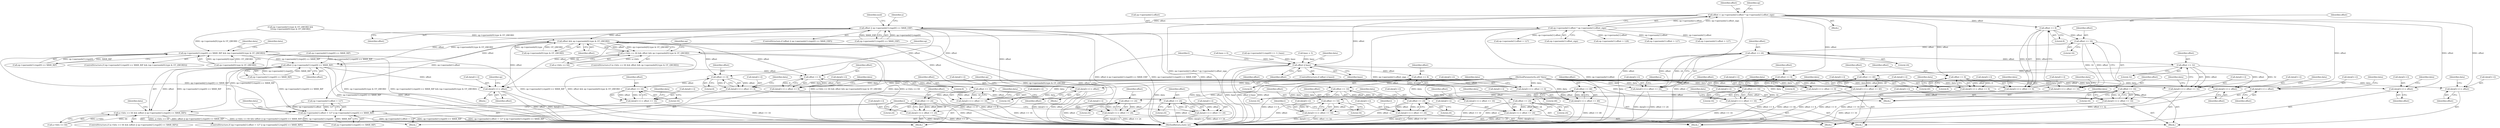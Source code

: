digraph "0_radare2_f17bfd9f1da05f30f23a4dd05e9d2363e1406948@integer" {
"1002012" [label="(Call,offset = op->operands[1].offset * op->operands[1].offset_sign)"];
"1002014" [label="(Call,op->operands[1].offset * op->operands[1].offset_sign)"];
"1002090" [label="(Call,data[l++] = offset)"];
"1002101" [label="(Call,offset >> 8)"];
"1002096" [label="(Call,data[l++] = offset >> 8)"];
"1002109" [label="(Call,offset >> 16)"];
"1002104" [label="(Call,data[l++] = offset >> 16)"];
"1002117" [label="(Call,offset >> 24)"];
"1002112" [label="(Call,data[l++] = offset >> 24)"];
"1002132" [label="(Call,offset >> 32)"];
"1002127" [label="(Call,data[l++] = offset >> 32)"];
"1002140" [label="(Call,offset >> 40)"];
"1002135" [label="(Call,data[l++] = offset >> 40)"];
"1002148" [label="(Call,offset >> 48)"];
"1002143" [label="(Call,data[l++] = offset >> 48)"];
"1002156" [label="(Call,offset >> 54)"];
"1002151" [label="(Call,data[l++] = offset >> 54)"];
"1002325" [label="(Call,data[l++] = offset)"];
"1002336" [label="(Call,offset >> 8)"];
"1002331" [label="(Call,data[l++] = offset >> 8)"];
"1002344" [label="(Call,offset >> 16)"];
"1002339" [label="(Call,data[l++] = offset >> 16)"];
"1002352" [label="(Call,offset >> 24)"];
"1002347" [label="(Call,data[l++] = offset >> 24)"];
"1002600" [label="(Call,data[l++] = offset)"];
"1002611" [label="(Call,offset >> 8)"];
"1002606" [label="(Call,data[l++] = offset >> 8)"];
"1002619" [label="(Call,offset >> 16)"];
"1002614" [label="(Call,data[l++] = offset >> 16)"];
"1002627" [label="(Call,offset >> 24)"];
"1002622" [label="(Call,data[l++] = offset >> 24)"];
"1002741" [label="(Call,offset || base)"];
"1002745" [label="(Call,data[l++] = offset)"];
"1002756" [label="(Call,offset >> 8)"];
"1002751" [label="(Call,data[l++] = offset >> 8)"];
"1002764" [label="(Call,offset >> 16)"];
"1002759" [label="(Call,data[l++] = offset >> 16)"];
"1002772" [label="(Call,offset >> 24)"];
"1002767" [label="(Call,data[l++] = offset >> 24)"];
"1002835" [label="(Call,offset || op->operands[1].regs[0] == X86R_EBP)"];
"1002873" [label="(Call,offset && op->operands[0].type & OT_QWORD)"];
"1002867" [label="(Call,a->bits == 64 && offset && op->operands[0].type & OT_QWORD)"];
"1003008" [label="(Call,op->operands[1].regs[0] == X86R_RIP && (op->operands[0].type & OT_QWORD))"];
"1003151" [label="(Call,offset || op->operands[1].regs[0] == X86R_RIP)"];
"1003145" [label="(Call,a->bits == 64 && (offset || op->operands[1].regs[0] == X86R_RIP))"];
"1003165" [label="(Call,data[l++] = offset)"];
"1003172" [label="(Call,op->operands[1].offset > 127 || op->operands[1].regs[0] == X86R_RIP)"];
"1003199" [label="(Call,offset >> 8)"];
"1003194" [label="(Call,data[l++] = offset >> 8)"];
"1003207" [label="(Call,offset >> 16)"];
"1003202" [label="(Call,data[l++] = offset >> 16)"];
"1003215" [label="(Call,offset >> 24)"];
"1003210" [label="(Call,data[l++] = offset >> 24)"];
"1003090" [label="(Call,data[l++] = offset)"];
"1003124" [label="(Call,offset >> 8)"];
"1003119" [label="(Call,data[l++] = offset >> 8)"];
"1003132" [label="(Call,offset >> 16)"];
"1003127" [label="(Call,data[l++] = offset >> 16)"];
"1003140" [label="(Call,offset >> 24)"];
"1003135" [label="(Call,data[l++] = offset >> 24)"];
"1003125" [label="(Identifier,offset)"];
"1002105" [label="(Call,data[l++])"];
"1002336" [label="(Call,offset >> 8)"];
"1002756" [label="(Call,offset >> 8)"];
"1002753" [label="(Identifier,data)"];
"1002746" [label="(Call,data[l++])"];
"1002774" [label="(Literal,24)"];
"1002984" [label="(Identifier,op)"];
"1002118" [label="(Identifier,offset)"];
"1003166" [label="(Call,data[l++])"];
"1002353" [label="(Identifier,offset)"];
"1002348" [label="(Call,data[l++])"];
"1002345" [label="(Identifier,offset)"];
"1003032" [label="(Identifier,data)"];
"1002769" [label="(Identifier,data)"];
"1002870" [label="(Identifier,a)"];
"1002106" [label="(Identifier,data)"];
"1003193" [label="(Block,)"];
"1003204" [label="(Identifier,data)"];
"1002619" [label="(Call,offset >> 16)"];
"1003171" [label="(ControlStructure,if (op->operands[1].offset > 127 || op->operands[1].regs[0] == X86R_RIP))"];
"1002628" [label="(Identifier,offset)"];
"1003132" [label="(Call,offset >> 16)"];
"1002134" [label="(Literal,32)"];
"1002764" [label="(Call,offset >> 16)"];
"1002051" [label="(Block,)"];
"1003164" [label="(Block,)"];
"1002110" [label="(Identifier,offset)"];
"1002114" [label="(Identifier,data)"];
"1002090" [label="(Call,data[l++] = offset)"];
"1002119" [label="(Literal,24)"];
"1002740" [label="(ControlStructure,if (offset || base))"];
"1002907" [label="(Call,op->operands[1].offset > 127)"];
"1002104" [label="(Call,data[l++] = offset >> 16)"];
"1002613" [label="(Literal,8)"];
"1003009" [label="(Call,op->operands[1].regs[0] == X86R_RIP)"];
"1002621" [label="(Literal,16)"];
"1002751" [label="(Call,data[l++] = offset >> 8)"];
"1003203" [label="(Call,data[l++])"];
"1002103" [label="(Literal,8)"];
"1002758" [label="(Literal,8)"];
"1002356" [label="(Identifier,l)"];
"1003146" [label="(Call,a->bits == 64)"];
"1003210" [label="(Call,data[l++] = offset >> 24)"];
"1003170" [label="(Identifier,offset)"];
"1003134" [label="(Literal,16)"];
"1002097" [label="(Call,data[l++])"];
"1003145" [label="(Call,a->bits == 64 && (offset || op->operands[1].regs[0] == X86R_RIP))"];
"1002337" [label="(Identifier,offset)"];
"1003151" [label="(Call,offset || op->operands[1].regs[0] == X86R_RIP)"];
"1002891" [label="(Identifier,op)"];
"1002098" [label="(Identifier,data)"];
"1003141" [label="(Identifier,offset)"];
"1002875" [label="(Call,op->operands[0].type & OT_QWORD)"];
"1003120" [label="(Call,data[l++])"];
"1002095" [label="(Identifier,offset)"];
"1002767" [label="(Call,data[l++] = offset >> 24)"];
"1002873" [label="(Call,offset && op->operands[0].type & OT_QWORD)"];
"1002128" [label="(Call,data[l++])"];
"1002012" [label="(Call,offset = op->operands[1].offset * op->operands[1].offset_sign)"];
"1002109" [label="(Call,offset >> 16)"];
"1002151" [label="(Call,data[l++] = offset >> 54)"];
"1002157" [label="(Identifier,offset)"];
"1002605" [label="(Identifier,offset)"];
"1002868" [label="(Call,a->bits == 64)"];
"1002743" [label="(Identifier,base)"];
"1002132" [label="(Call,offset >> 32)"];
"1002158" [label="(Literal,54)"];
"1002142" [label="(Literal,40)"];
"1002354" [label="(Literal,24)"];
"1003102" [label="(Identifier,op)"];
"1002834" [label="(ControlStructure,if (offset || op->operands[1].regs[0] == X86R_EBP))"];
"1002326" [label="(Call,data[l++])"];
"1000120" [label="(Call,base = 0)"];
"1002608" [label="(Identifier,data)"];
"1002266" [label="(Block,)"];
"1003201" [label="(Literal,8)"];
"1002866" [label="(ControlStructure,if (a->bits == 64 && offset && op->operands[0].type & OT_QWORD))"];
"1001997" [label="(Block,)"];
"1002137" [label="(Identifier,data)"];
"1002867" [label="(Call,a->bits == 64 && offset && op->operands[0].type & OT_QWORD)"];
"1003195" [label="(Call,data[l++])"];
"1003207" [label="(Call,offset >> 16)"];
"1002744" [label="(Block,)"];
"1003127" [label="(Call,data[l++] = offset >> 16)"];
"1002333" [label="(Identifier,data)"];
"1002750" [label="(Identifier,offset)"];
"1002773" [label="(Identifier,offset)"];
"1002117" [label="(Call,offset >> 24)"];
"1003219" [label="(Identifier,l)"];
"1002761" [label="(Identifier,data)"];
"1002837" [label="(Call,op->operands[1].regs[0] == X86R_EBP)"];
"1002148" [label="(Call,offset >> 48)"];
"1003167" [label="(Identifier,data)"];
"1003209" [label="(Literal,16)"];
"1002339" [label="(Call,data[l++] = offset >> 16)"];
"1003177" [label="(Identifier,op)"];
"1003194" [label="(Call,data[l++] = offset >> 8)"];
"1003140" [label="(Call,offset >> 24)"];
"1002759" [label="(Call,data[l++] = offset >> 16)"];
"1003208" [label="(Identifier,offset)"];
"1003128" [label="(Call,data[l++])"];
"1002156" [label="(Call,offset >> 54)"];
"1002332" [label="(Call,data[l++])"];
"1002620" [label="(Identifier,offset)"];
"1003202" [label="(Call,data[l++] = offset >> 16)"];
"1002607" [label="(Call,data[l++])"];
"1002629" [label="(Literal,24)"];
"1003216" [label="(Identifier,offset)"];
"1002962" [label="(Call,op->operands[1].offset > 127)"];
"1002346" [label="(Literal,16)"];
"1002552" [label="(Block,)"];
"1002835" [label="(Call,offset || op->operands[1].regs[0] == X86R_EBP)"];
"1002752" [label="(Call,data[l++])"];
"1002741" [label="(Call,offset || base)"];
"1002601" [label="(Call,data[l++])"];
"1002338" [label="(Literal,8)"];
"1002836" [label="(Identifier,offset)"];
"1003040" [label="(Identifier,data)"];
"1003200" [label="(Identifier,offset)"];
"1002152" [label="(Call,data[l++])"];
"1002123" [label="(Identifier,a)"];
"1003007" [label="(ControlStructure,if (op->operands[1].regs[0] == X86R_RIP && (op->operands[0].type & OT_QWORD)))"];
"1002698" [label="(Call,op->operands[1].regs[0] << 3 | base)"];
"1002674" [label="(Call,base = 5)"];
"1002623" [label="(Call,data[l++])"];
"1003152" [label="(Identifier,offset)"];
"1003212" [label="(Identifier,data)"];
"1003090" [label="(Call,data[l++] = offset)"];
"1002776" [label="(Identifier,l)"];
"1003165" [label="(Call,data[l++] = offset)"];
"1002113" [label="(Call,data[l++])"];
"1002757" [label="(Identifier,offset)"];
"1003173" [label="(Call,op->operands[1].offset > 127)"];
"1002112" [label="(Call,data[l++] = offset >> 24)"];
"1003199" [label="(Call,offset >> 8)"];
"1002153" [label="(Identifier,data)"];
"1003020" [label="(Call,op->operands[0].type & OT_QWORD)"];
"1003215" [label="(Call,offset >> 24)"];
"1003124" [label="(Call,offset >> 8)"];
"1002747" [label="(Identifier,data)"];
"1003137" [label="(Identifier,data)"];
"1002014" [label="(Call,op->operands[1].offset * op->operands[1].offset_sign)"];
"1003220" [label="(MethodReturn,static int)"];
"1002611" [label="(Call,offset >> 8)"];
"1002615" [label="(Call,data[l++])"];
"1003182" [label="(Call,op->operands[1].regs[0] == X86R_RIP)"];
"1002344" [label="(Call,offset >> 16)"];
"1003118" [label="(Block,)"];
"1002135" [label="(Call,data[l++] = offset >> 40)"];
"1003172" [label="(Call,op->operands[1].offset > 127 || op->operands[1].regs[0] == X86R_RIP)"];
"1002624" [label="(Identifier,data)"];
"1002850" [label="(Identifier,mod)"];
"1003091" [label="(Call,data[l++])"];
"1002765" [label="(Identifier,offset)"];
"1002145" [label="(Identifier,data)"];
"1002160" [label="(Identifier,l)"];
"1002874" [label="(Identifier,offset)"];
"1003217" [label="(Literal,24)"];
"1003136" [label="(Call,data[l++])"];
"1002150" [label="(Literal,48)"];
"1002760" [label="(Call,data[l++])"];
"1002768" [label="(Call,data[l++])"];
"1002742" [label="(Identifier,offset)"];
"1003153" [label="(Call,op->operands[1].regs[0] == X86R_RIP)"];
"1002141" [label="(Identifier,offset)"];
"1003133" [label="(Identifier,offset)"];
"1002013" [label="(Identifier,offset)"];
"1002349" [label="(Identifier,data)"];
"1002612" [label="(Identifier,offset)"];
"1002347" [label="(Call,data[l++] = offset >> 24)"];
"1003098" [label="(Call,op->operands[1].offset > 128)"];
"1002096" [label="(Call,data[l++] = offset >> 8)"];
"1002091" [label="(Call,data[l++])"];
"1003126" [label="(Literal,8)"];
"1002616" [label="(Identifier,data)"];
"1002149" [label="(Identifier,offset)"];
"1002772" [label="(Call,offset >> 24)"];
"1002745" [label="(Call,data[l++] = offset)"];
"1003089" [label="(Block,)"];
"1000104" [label="(MethodParameterIn,ut8 *data)"];
"1003119" [label="(Call,data[l++] = offset >> 8)"];
"1002451" [label="(Call,op->operands[1].type & OT_QWORD &&\n\t\t\t\top->operands[0].type & OT_QWORD)"];
"1003211" [label="(Call,data[l++])"];
"1002101" [label="(Call,offset >> 8)"];
"1002133" [label="(Identifier,offset)"];
"1002022" [label="(Call,op->operands[1].offset_sign)"];
"1002331" [label="(Call,data[l++] = offset >> 8)"];
"1002606" [label="(Call,data[l++] = offset >> 8)"];
"1003144" [label="(ControlStructure,if (a->bits == 64 && (offset || op->operands[1].regs[0] == X86R_RIP)))"];
"1002622" [label="(Call,data[l++] = offset >> 24)"];
"1002330" [label="(Identifier,offset)"];
"1003129" [label="(Identifier,data)"];
"1002127" [label="(Call,data[l++] = offset >> 32)"];
"1003008" [label="(Call,op->operands[1].regs[0] == X86R_RIP && (op->operands[0].type & OT_QWORD))"];
"1002352" [label="(Call,offset >> 24)"];
"1003196" [label="(Identifier,data)"];
"1002886" [label="(Call,op->operands[1].regs[0] == X86R_RIP)"];
"1002325" [label="(Call,data[l++] = offset)"];
"1003142" [label="(Literal,24)"];
"1002136" [label="(Call,data[l++])"];
"1003135" [label="(Call,data[l++] = offset >> 24)"];
"1002340" [label="(Call,data[l++])"];
"1002143" [label="(Call,data[l++] = offset >> 48)"];
"1002140" [label="(Call,offset >> 40)"];
"1002766" [label="(Literal,16)"];
"1002144" [label="(Call,data[l++])"];
"1002600" [label="(Call,data[l++] = offset)"];
"1003095" [label="(Identifier,offset)"];
"1002111" [label="(Literal,16)"];
"1002614" [label="(Call,data[l++] = offset >> 16)"];
"1002853" [label="(Call,op->operands[1].offset > 127)"];
"1002126" [label="(Block,)"];
"1002015" [label="(Call,op->operands[1].offset)"];
"1002102" [label="(Identifier,offset)"];
"1002035" [label="(Identifier,op)"];
"1002341" [label="(Identifier,data)"];
"1002627" [label="(Call,offset >> 24)"];
"1002012" -> "1001997"  [label="AST: "];
"1002012" -> "1002014"  [label="CFG: "];
"1002013" -> "1002012"  [label="AST: "];
"1002014" -> "1002012"  [label="AST: "];
"1002035" -> "1002012"  [label="CFG: "];
"1002012" -> "1003220"  [label="DDG: offset"];
"1002012" -> "1003220"  [label="DDG: op->operands[1].offset * op->operands[1].offset_sign"];
"1002014" -> "1002012"  [label="DDG: op->operands[1].offset"];
"1002014" -> "1002012"  [label="DDG: op->operands[1].offset_sign"];
"1002012" -> "1002090"  [label="DDG: offset"];
"1002012" -> "1002101"  [label="DDG: offset"];
"1002012" -> "1002325"  [label="DDG: offset"];
"1002012" -> "1002336"  [label="DDG: offset"];
"1002012" -> "1002600"  [label="DDG: offset"];
"1002012" -> "1002611"  [label="DDG: offset"];
"1002012" -> "1002741"  [label="DDG: offset"];
"1002012" -> "1002835"  [label="DDG: offset"];
"1002014" -> "1002022"  [label="CFG: "];
"1002015" -> "1002014"  [label="AST: "];
"1002022" -> "1002014"  [label="AST: "];
"1002014" -> "1003220"  [label="DDG: op->operands[1].offset_sign"];
"1002014" -> "1003220"  [label="DDG: op->operands[1].offset"];
"1002014" -> "1002853"  [label="DDG: op->operands[1].offset"];
"1002014" -> "1002907"  [label="DDG: op->operands[1].offset"];
"1002014" -> "1002962"  [label="DDG: op->operands[1].offset"];
"1002014" -> "1003098"  [label="DDG: op->operands[1].offset"];
"1002014" -> "1003173"  [label="DDG: op->operands[1].offset"];
"1002090" -> "1002051"  [label="AST: "];
"1002090" -> "1002095"  [label="CFG: "];
"1002091" -> "1002090"  [label="AST: "];
"1002095" -> "1002090"  [label="AST: "];
"1002098" -> "1002090"  [label="CFG: "];
"1000104" -> "1002090"  [label="DDG: data"];
"1002101" -> "1002096"  [label="AST: "];
"1002101" -> "1002103"  [label="CFG: "];
"1002102" -> "1002101"  [label="AST: "];
"1002103" -> "1002101"  [label="AST: "];
"1002096" -> "1002101"  [label="CFG: "];
"1002101" -> "1002096"  [label="DDG: offset"];
"1002101" -> "1002096"  [label="DDG: 8"];
"1002101" -> "1002109"  [label="DDG: offset"];
"1002096" -> "1002051"  [label="AST: "];
"1002097" -> "1002096"  [label="AST: "];
"1002106" -> "1002096"  [label="CFG: "];
"1002096" -> "1003220"  [label="DDG: offset >> 8"];
"1000104" -> "1002096"  [label="DDG: data"];
"1002109" -> "1002104"  [label="AST: "];
"1002109" -> "1002111"  [label="CFG: "];
"1002110" -> "1002109"  [label="AST: "];
"1002111" -> "1002109"  [label="AST: "];
"1002104" -> "1002109"  [label="CFG: "];
"1002109" -> "1002104"  [label="DDG: offset"];
"1002109" -> "1002104"  [label="DDG: 16"];
"1002109" -> "1002117"  [label="DDG: offset"];
"1002104" -> "1002051"  [label="AST: "];
"1002105" -> "1002104"  [label="AST: "];
"1002114" -> "1002104"  [label="CFG: "];
"1002104" -> "1003220"  [label="DDG: offset >> 16"];
"1000104" -> "1002104"  [label="DDG: data"];
"1002117" -> "1002112"  [label="AST: "];
"1002117" -> "1002119"  [label="CFG: "];
"1002118" -> "1002117"  [label="AST: "];
"1002119" -> "1002117"  [label="AST: "];
"1002112" -> "1002117"  [label="CFG: "];
"1002117" -> "1003220"  [label="DDG: offset"];
"1002117" -> "1002112"  [label="DDG: offset"];
"1002117" -> "1002112"  [label="DDG: 24"];
"1002117" -> "1002132"  [label="DDG: offset"];
"1002112" -> "1002051"  [label="AST: "];
"1002113" -> "1002112"  [label="AST: "];
"1002123" -> "1002112"  [label="CFG: "];
"1002112" -> "1003220"  [label="DDG: data[l++]"];
"1002112" -> "1003220"  [label="DDG: offset >> 24"];
"1000104" -> "1002112"  [label="DDG: data"];
"1002132" -> "1002127"  [label="AST: "];
"1002132" -> "1002134"  [label="CFG: "];
"1002133" -> "1002132"  [label="AST: "];
"1002134" -> "1002132"  [label="AST: "];
"1002127" -> "1002132"  [label="CFG: "];
"1002132" -> "1002127"  [label="DDG: offset"];
"1002132" -> "1002127"  [label="DDG: 32"];
"1002132" -> "1002140"  [label="DDG: offset"];
"1002127" -> "1002126"  [label="AST: "];
"1002128" -> "1002127"  [label="AST: "];
"1002137" -> "1002127"  [label="CFG: "];
"1002127" -> "1003220"  [label="DDG: offset >> 32"];
"1000104" -> "1002127"  [label="DDG: data"];
"1002140" -> "1002135"  [label="AST: "];
"1002140" -> "1002142"  [label="CFG: "];
"1002141" -> "1002140"  [label="AST: "];
"1002142" -> "1002140"  [label="AST: "];
"1002135" -> "1002140"  [label="CFG: "];
"1002140" -> "1002135"  [label="DDG: offset"];
"1002140" -> "1002135"  [label="DDG: 40"];
"1002140" -> "1002148"  [label="DDG: offset"];
"1002135" -> "1002126"  [label="AST: "];
"1002136" -> "1002135"  [label="AST: "];
"1002145" -> "1002135"  [label="CFG: "];
"1002135" -> "1003220"  [label="DDG: offset >> 40"];
"1000104" -> "1002135"  [label="DDG: data"];
"1002148" -> "1002143"  [label="AST: "];
"1002148" -> "1002150"  [label="CFG: "];
"1002149" -> "1002148"  [label="AST: "];
"1002150" -> "1002148"  [label="AST: "];
"1002143" -> "1002148"  [label="CFG: "];
"1002148" -> "1002143"  [label="DDG: offset"];
"1002148" -> "1002143"  [label="DDG: 48"];
"1002148" -> "1002156"  [label="DDG: offset"];
"1002143" -> "1002126"  [label="AST: "];
"1002144" -> "1002143"  [label="AST: "];
"1002153" -> "1002143"  [label="CFG: "];
"1002143" -> "1003220"  [label="DDG: offset >> 48"];
"1000104" -> "1002143"  [label="DDG: data"];
"1002156" -> "1002151"  [label="AST: "];
"1002156" -> "1002158"  [label="CFG: "];
"1002157" -> "1002156"  [label="AST: "];
"1002158" -> "1002156"  [label="AST: "];
"1002151" -> "1002156"  [label="CFG: "];
"1002156" -> "1003220"  [label="DDG: offset"];
"1002156" -> "1002151"  [label="DDG: offset"];
"1002156" -> "1002151"  [label="DDG: 54"];
"1002151" -> "1002126"  [label="AST: "];
"1002152" -> "1002151"  [label="AST: "];
"1002160" -> "1002151"  [label="CFG: "];
"1002151" -> "1003220"  [label="DDG: data[l++]"];
"1002151" -> "1003220"  [label="DDG: offset >> 54"];
"1000104" -> "1002151"  [label="DDG: data"];
"1002325" -> "1002266"  [label="AST: "];
"1002325" -> "1002330"  [label="CFG: "];
"1002326" -> "1002325"  [label="AST: "];
"1002330" -> "1002325"  [label="AST: "];
"1002333" -> "1002325"  [label="CFG: "];
"1000104" -> "1002325"  [label="DDG: data"];
"1002336" -> "1002331"  [label="AST: "];
"1002336" -> "1002338"  [label="CFG: "];
"1002337" -> "1002336"  [label="AST: "];
"1002338" -> "1002336"  [label="AST: "];
"1002331" -> "1002336"  [label="CFG: "];
"1002336" -> "1002331"  [label="DDG: offset"];
"1002336" -> "1002331"  [label="DDG: 8"];
"1002336" -> "1002344"  [label="DDG: offset"];
"1002331" -> "1002266"  [label="AST: "];
"1002332" -> "1002331"  [label="AST: "];
"1002341" -> "1002331"  [label="CFG: "];
"1002331" -> "1003220"  [label="DDG: offset >> 8"];
"1000104" -> "1002331"  [label="DDG: data"];
"1002344" -> "1002339"  [label="AST: "];
"1002344" -> "1002346"  [label="CFG: "];
"1002345" -> "1002344"  [label="AST: "];
"1002346" -> "1002344"  [label="AST: "];
"1002339" -> "1002344"  [label="CFG: "];
"1002344" -> "1002339"  [label="DDG: offset"];
"1002344" -> "1002339"  [label="DDG: 16"];
"1002344" -> "1002352"  [label="DDG: offset"];
"1002339" -> "1002266"  [label="AST: "];
"1002340" -> "1002339"  [label="AST: "];
"1002349" -> "1002339"  [label="CFG: "];
"1002339" -> "1003220"  [label="DDG: offset >> 16"];
"1000104" -> "1002339"  [label="DDG: data"];
"1002352" -> "1002347"  [label="AST: "];
"1002352" -> "1002354"  [label="CFG: "];
"1002353" -> "1002352"  [label="AST: "];
"1002354" -> "1002352"  [label="AST: "];
"1002347" -> "1002352"  [label="CFG: "];
"1002352" -> "1003220"  [label="DDG: offset"];
"1002352" -> "1002347"  [label="DDG: offset"];
"1002352" -> "1002347"  [label="DDG: 24"];
"1002347" -> "1002266"  [label="AST: "];
"1002348" -> "1002347"  [label="AST: "];
"1002356" -> "1002347"  [label="CFG: "];
"1002347" -> "1003220"  [label="DDG: data[l++]"];
"1002347" -> "1003220"  [label="DDG: offset >> 24"];
"1000104" -> "1002347"  [label="DDG: data"];
"1002600" -> "1002552"  [label="AST: "];
"1002600" -> "1002605"  [label="CFG: "];
"1002601" -> "1002600"  [label="AST: "];
"1002605" -> "1002600"  [label="AST: "];
"1002608" -> "1002600"  [label="CFG: "];
"1000104" -> "1002600"  [label="DDG: data"];
"1002611" -> "1002606"  [label="AST: "];
"1002611" -> "1002613"  [label="CFG: "];
"1002612" -> "1002611"  [label="AST: "];
"1002613" -> "1002611"  [label="AST: "];
"1002606" -> "1002611"  [label="CFG: "];
"1002611" -> "1002606"  [label="DDG: offset"];
"1002611" -> "1002606"  [label="DDG: 8"];
"1002611" -> "1002619"  [label="DDG: offset"];
"1002606" -> "1002552"  [label="AST: "];
"1002607" -> "1002606"  [label="AST: "];
"1002616" -> "1002606"  [label="CFG: "];
"1002606" -> "1003220"  [label="DDG: offset >> 8"];
"1000104" -> "1002606"  [label="DDG: data"];
"1002619" -> "1002614"  [label="AST: "];
"1002619" -> "1002621"  [label="CFG: "];
"1002620" -> "1002619"  [label="AST: "];
"1002621" -> "1002619"  [label="AST: "];
"1002614" -> "1002619"  [label="CFG: "];
"1002619" -> "1002614"  [label="DDG: offset"];
"1002619" -> "1002614"  [label="DDG: 16"];
"1002619" -> "1002627"  [label="DDG: offset"];
"1002614" -> "1002552"  [label="AST: "];
"1002615" -> "1002614"  [label="AST: "];
"1002624" -> "1002614"  [label="CFG: "];
"1002614" -> "1003220"  [label="DDG: offset >> 16"];
"1000104" -> "1002614"  [label="DDG: data"];
"1002627" -> "1002622"  [label="AST: "];
"1002627" -> "1002629"  [label="CFG: "];
"1002628" -> "1002627"  [label="AST: "];
"1002629" -> "1002627"  [label="AST: "];
"1002622" -> "1002627"  [label="CFG: "];
"1002627" -> "1003220"  [label="DDG: offset"];
"1002627" -> "1002622"  [label="DDG: offset"];
"1002627" -> "1002622"  [label="DDG: 24"];
"1002622" -> "1002552"  [label="AST: "];
"1002623" -> "1002622"  [label="AST: "];
"1003219" -> "1002622"  [label="CFG: "];
"1002622" -> "1003220"  [label="DDG: offset >> 24"];
"1002622" -> "1003220"  [label="DDG: data[l++]"];
"1000104" -> "1002622"  [label="DDG: data"];
"1002741" -> "1002740"  [label="AST: "];
"1002741" -> "1002742"  [label="CFG: "];
"1002741" -> "1002743"  [label="CFG: "];
"1002742" -> "1002741"  [label="AST: "];
"1002743" -> "1002741"  [label="AST: "];
"1002747" -> "1002741"  [label="CFG: "];
"1002776" -> "1002741"  [label="CFG: "];
"1002741" -> "1003220"  [label="DDG: offset"];
"1002741" -> "1003220"  [label="DDG: base"];
"1002741" -> "1003220"  [label="DDG: offset || base"];
"1002698" -> "1002741"  [label="DDG: base"];
"1000120" -> "1002741"  [label="DDG: base"];
"1002674" -> "1002741"  [label="DDG: base"];
"1002741" -> "1002745"  [label="DDG: offset"];
"1002741" -> "1002756"  [label="DDG: offset"];
"1002745" -> "1002744"  [label="AST: "];
"1002745" -> "1002750"  [label="CFG: "];
"1002746" -> "1002745"  [label="AST: "];
"1002750" -> "1002745"  [label="AST: "];
"1002753" -> "1002745"  [label="CFG: "];
"1000104" -> "1002745"  [label="DDG: data"];
"1002756" -> "1002751"  [label="AST: "];
"1002756" -> "1002758"  [label="CFG: "];
"1002757" -> "1002756"  [label="AST: "];
"1002758" -> "1002756"  [label="AST: "];
"1002751" -> "1002756"  [label="CFG: "];
"1002756" -> "1002751"  [label="DDG: offset"];
"1002756" -> "1002751"  [label="DDG: 8"];
"1002756" -> "1002764"  [label="DDG: offset"];
"1002751" -> "1002744"  [label="AST: "];
"1002752" -> "1002751"  [label="AST: "];
"1002761" -> "1002751"  [label="CFG: "];
"1002751" -> "1003220"  [label="DDG: offset >> 8"];
"1000104" -> "1002751"  [label="DDG: data"];
"1002764" -> "1002759"  [label="AST: "];
"1002764" -> "1002766"  [label="CFG: "];
"1002765" -> "1002764"  [label="AST: "];
"1002766" -> "1002764"  [label="AST: "];
"1002759" -> "1002764"  [label="CFG: "];
"1002764" -> "1002759"  [label="DDG: offset"];
"1002764" -> "1002759"  [label="DDG: 16"];
"1002764" -> "1002772"  [label="DDG: offset"];
"1002759" -> "1002744"  [label="AST: "];
"1002760" -> "1002759"  [label="AST: "];
"1002769" -> "1002759"  [label="CFG: "];
"1002759" -> "1003220"  [label="DDG: offset >> 16"];
"1000104" -> "1002759"  [label="DDG: data"];
"1002772" -> "1002767"  [label="AST: "];
"1002772" -> "1002774"  [label="CFG: "];
"1002773" -> "1002772"  [label="AST: "];
"1002774" -> "1002772"  [label="AST: "];
"1002767" -> "1002772"  [label="CFG: "];
"1002772" -> "1003220"  [label="DDG: offset"];
"1002772" -> "1002767"  [label="DDG: offset"];
"1002772" -> "1002767"  [label="DDG: 24"];
"1002767" -> "1002744"  [label="AST: "];
"1002768" -> "1002767"  [label="AST: "];
"1002776" -> "1002767"  [label="CFG: "];
"1002767" -> "1003220"  [label="DDG: data[l++]"];
"1002767" -> "1003220"  [label="DDG: offset >> 24"];
"1000104" -> "1002767"  [label="DDG: data"];
"1002835" -> "1002834"  [label="AST: "];
"1002835" -> "1002836"  [label="CFG: "];
"1002835" -> "1002837"  [label="CFG: "];
"1002836" -> "1002835"  [label="AST: "];
"1002837" -> "1002835"  [label="AST: "];
"1002850" -> "1002835"  [label="CFG: "];
"1002870" -> "1002835"  [label="CFG: "];
"1002835" -> "1003220"  [label="DDG: op->operands[1].regs[0] == X86R_EBP"];
"1002835" -> "1003220"  [label="DDG: offset"];
"1002835" -> "1003220"  [label="DDG: offset || op->operands[1].regs[0] == X86R_EBP"];
"1002837" -> "1002835"  [label="DDG: op->operands[1].regs[0]"];
"1002837" -> "1002835"  [label="DDG: X86R_EBP"];
"1002835" -> "1002873"  [label="DDG: offset"];
"1002835" -> "1003090"  [label="DDG: offset"];
"1002835" -> "1003124"  [label="DDG: offset"];
"1002835" -> "1003151"  [label="DDG: offset"];
"1002835" -> "1003165"  [label="DDG: offset"];
"1002835" -> "1003199"  [label="DDG: offset"];
"1002873" -> "1002867"  [label="AST: "];
"1002873" -> "1002874"  [label="CFG: "];
"1002873" -> "1002875"  [label="CFG: "];
"1002874" -> "1002873"  [label="AST: "];
"1002875" -> "1002873"  [label="AST: "];
"1002867" -> "1002873"  [label="CFG: "];
"1002873" -> "1003220"  [label="DDG: offset"];
"1002873" -> "1003220"  [label="DDG: op->operands[0].type & OT_QWORD"];
"1002873" -> "1002867"  [label="DDG: offset"];
"1002873" -> "1002867"  [label="DDG: op->operands[0].type & OT_QWORD"];
"1002875" -> "1002873"  [label="DDG: op->operands[0].type"];
"1002875" -> "1002873"  [label="DDG: OT_QWORD"];
"1002451" -> "1002873"  [label="DDG: op->operands[0].type & OT_QWORD"];
"1002873" -> "1003008"  [label="DDG: op->operands[0].type & OT_QWORD"];
"1002873" -> "1003090"  [label="DDG: offset"];
"1002873" -> "1003124"  [label="DDG: offset"];
"1002873" -> "1003151"  [label="DDG: offset"];
"1002873" -> "1003165"  [label="DDG: offset"];
"1002873" -> "1003199"  [label="DDG: offset"];
"1002867" -> "1002866"  [label="AST: "];
"1002867" -> "1002868"  [label="CFG: "];
"1002868" -> "1002867"  [label="AST: "];
"1002891" -> "1002867"  [label="CFG: "];
"1002984" -> "1002867"  [label="CFG: "];
"1002867" -> "1003220"  [label="DDG: a->bits == 64 && offset && op->operands[0].type & OT_QWORD"];
"1002867" -> "1003220"  [label="DDG: a->bits == 64"];
"1002867" -> "1003220"  [label="DDG: offset && op->operands[0].type & OT_QWORD"];
"1002868" -> "1002867"  [label="DDG: a->bits"];
"1002868" -> "1002867"  [label="DDG: 64"];
"1003008" -> "1003007"  [label="AST: "];
"1003008" -> "1003009"  [label="CFG: "];
"1003008" -> "1003020"  [label="CFG: "];
"1003009" -> "1003008"  [label="AST: "];
"1003020" -> "1003008"  [label="AST: "];
"1003032" -> "1003008"  [label="CFG: "];
"1003040" -> "1003008"  [label="CFG: "];
"1003008" -> "1003220"  [label="DDG: op->operands[1].regs[0] == X86R_RIP"];
"1003008" -> "1003220"  [label="DDG: op->operands[0].type & OT_QWORD"];
"1003008" -> "1003220"  [label="DDG: op->operands[1].regs[0] == X86R_RIP && (op->operands[0].type & OT_QWORD)"];
"1003009" -> "1003008"  [label="DDG: op->operands[1].regs[0]"];
"1003009" -> "1003008"  [label="DDG: X86R_RIP"];
"1003020" -> "1003008"  [label="DDG: op->operands[0].type"];
"1003020" -> "1003008"  [label="DDG: OT_QWORD"];
"1002451" -> "1003008"  [label="DDG: op->operands[0].type & OT_QWORD"];
"1003008" -> "1003151"  [label="DDG: op->operands[1].regs[0] == X86R_RIP"];
"1003008" -> "1003172"  [label="DDG: op->operands[1].regs[0] == X86R_RIP"];
"1003151" -> "1003145"  [label="AST: "];
"1003151" -> "1003152"  [label="CFG: "];
"1003151" -> "1003153"  [label="CFG: "];
"1003152" -> "1003151"  [label="AST: "];
"1003153" -> "1003151"  [label="AST: "];
"1003145" -> "1003151"  [label="CFG: "];
"1003151" -> "1003220"  [label="DDG: offset"];
"1003151" -> "1003220"  [label="DDG: op->operands[1].regs[0] == X86R_RIP"];
"1003151" -> "1003145"  [label="DDG: offset"];
"1003151" -> "1003145"  [label="DDG: op->operands[1].regs[0] == X86R_RIP"];
"1003153" -> "1003151"  [label="DDG: op->operands[1].regs[0]"];
"1003153" -> "1003151"  [label="DDG: X86R_RIP"];
"1002886" -> "1003151"  [label="DDG: op->operands[1].regs[0] == X86R_RIP"];
"1003151" -> "1003165"  [label="DDG: offset"];
"1003151" -> "1003172"  [label="DDG: op->operands[1].regs[0] == X86R_RIP"];
"1003151" -> "1003199"  [label="DDG: offset"];
"1003145" -> "1003144"  [label="AST: "];
"1003145" -> "1003146"  [label="CFG: "];
"1003146" -> "1003145"  [label="AST: "];
"1003167" -> "1003145"  [label="CFG: "];
"1003219" -> "1003145"  [label="CFG: "];
"1003145" -> "1003220"  [label="DDG: a->bits == 64 && (offset || op->operands[1].regs[0] == X86R_RIP)"];
"1003145" -> "1003220"  [label="DDG: a->bits == 64"];
"1003145" -> "1003220"  [label="DDG: offset || op->operands[1].regs[0] == X86R_RIP"];
"1003146" -> "1003145"  [label="DDG: a->bits"];
"1003146" -> "1003145"  [label="DDG: 64"];
"1003165" -> "1003164"  [label="AST: "];
"1003165" -> "1003170"  [label="CFG: "];
"1003166" -> "1003165"  [label="AST: "];
"1003170" -> "1003165"  [label="AST: "];
"1003177" -> "1003165"  [label="CFG: "];
"1003165" -> "1003220"  [label="DDG: offset"];
"1003165" -> "1003220"  [label="DDG: data[l++]"];
"1000104" -> "1003165"  [label="DDG: data"];
"1003172" -> "1003171"  [label="AST: "];
"1003172" -> "1003173"  [label="CFG: "];
"1003172" -> "1003182"  [label="CFG: "];
"1003173" -> "1003172"  [label="AST: "];
"1003182" -> "1003172"  [label="AST: "];
"1003196" -> "1003172"  [label="CFG: "];
"1003219" -> "1003172"  [label="CFG: "];
"1003172" -> "1003220"  [label="DDG: op->operands[1].offset > 127 || op->operands[1].regs[0] == X86R_RIP"];
"1003172" -> "1003220"  [label="DDG: op->operands[1].offset > 127"];
"1003172" -> "1003220"  [label="DDG: op->operands[1].regs[0] == X86R_RIP"];
"1003173" -> "1003172"  [label="DDG: op->operands[1].offset"];
"1003173" -> "1003172"  [label="DDG: 127"];
"1002886" -> "1003172"  [label="DDG: op->operands[1].regs[0] == X86R_RIP"];
"1003182" -> "1003172"  [label="DDG: op->operands[1].regs[0]"];
"1003182" -> "1003172"  [label="DDG: X86R_RIP"];
"1003199" -> "1003194"  [label="AST: "];
"1003199" -> "1003201"  [label="CFG: "];
"1003200" -> "1003199"  [label="AST: "];
"1003201" -> "1003199"  [label="AST: "];
"1003194" -> "1003199"  [label="CFG: "];
"1003199" -> "1003194"  [label="DDG: offset"];
"1003199" -> "1003194"  [label="DDG: 8"];
"1003199" -> "1003207"  [label="DDG: offset"];
"1003194" -> "1003193"  [label="AST: "];
"1003195" -> "1003194"  [label="AST: "];
"1003204" -> "1003194"  [label="CFG: "];
"1003194" -> "1003220"  [label="DDG: offset >> 8"];
"1000104" -> "1003194"  [label="DDG: data"];
"1003207" -> "1003202"  [label="AST: "];
"1003207" -> "1003209"  [label="CFG: "];
"1003208" -> "1003207"  [label="AST: "];
"1003209" -> "1003207"  [label="AST: "];
"1003202" -> "1003207"  [label="CFG: "];
"1003207" -> "1003202"  [label="DDG: offset"];
"1003207" -> "1003202"  [label="DDG: 16"];
"1003207" -> "1003215"  [label="DDG: offset"];
"1003202" -> "1003193"  [label="AST: "];
"1003203" -> "1003202"  [label="AST: "];
"1003212" -> "1003202"  [label="CFG: "];
"1003202" -> "1003220"  [label="DDG: offset >> 16"];
"1000104" -> "1003202"  [label="DDG: data"];
"1003215" -> "1003210"  [label="AST: "];
"1003215" -> "1003217"  [label="CFG: "];
"1003216" -> "1003215"  [label="AST: "];
"1003217" -> "1003215"  [label="AST: "];
"1003210" -> "1003215"  [label="CFG: "];
"1003215" -> "1003220"  [label="DDG: offset"];
"1003215" -> "1003210"  [label="DDG: offset"];
"1003215" -> "1003210"  [label="DDG: 24"];
"1003210" -> "1003193"  [label="AST: "];
"1003211" -> "1003210"  [label="AST: "];
"1003219" -> "1003210"  [label="CFG: "];
"1003210" -> "1003220"  [label="DDG: offset >> 24"];
"1003210" -> "1003220"  [label="DDG: data[l++]"];
"1000104" -> "1003210"  [label="DDG: data"];
"1003090" -> "1003089"  [label="AST: "];
"1003090" -> "1003095"  [label="CFG: "];
"1003091" -> "1003090"  [label="AST: "];
"1003095" -> "1003090"  [label="AST: "];
"1003102" -> "1003090"  [label="CFG: "];
"1003090" -> "1003220"  [label="DDG: data[l++]"];
"1003090" -> "1003220"  [label="DDG: offset"];
"1000104" -> "1003090"  [label="DDG: data"];
"1003124" -> "1003119"  [label="AST: "];
"1003124" -> "1003126"  [label="CFG: "];
"1003125" -> "1003124"  [label="AST: "];
"1003126" -> "1003124"  [label="AST: "];
"1003119" -> "1003124"  [label="CFG: "];
"1003124" -> "1003119"  [label="DDG: offset"];
"1003124" -> "1003119"  [label="DDG: 8"];
"1003124" -> "1003132"  [label="DDG: offset"];
"1003119" -> "1003118"  [label="AST: "];
"1003120" -> "1003119"  [label="AST: "];
"1003129" -> "1003119"  [label="CFG: "];
"1003119" -> "1003220"  [label="DDG: offset >> 8"];
"1000104" -> "1003119"  [label="DDG: data"];
"1003132" -> "1003127"  [label="AST: "];
"1003132" -> "1003134"  [label="CFG: "];
"1003133" -> "1003132"  [label="AST: "];
"1003134" -> "1003132"  [label="AST: "];
"1003127" -> "1003132"  [label="CFG: "];
"1003132" -> "1003127"  [label="DDG: offset"];
"1003132" -> "1003127"  [label="DDG: 16"];
"1003132" -> "1003140"  [label="DDG: offset"];
"1003127" -> "1003118"  [label="AST: "];
"1003128" -> "1003127"  [label="AST: "];
"1003137" -> "1003127"  [label="CFG: "];
"1003127" -> "1003220"  [label="DDG: offset >> 16"];
"1000104" -> "1003127"  [label="DDG: data"];
"1003140" -> "1003135"  [label="AST: "];
"1003140" -> "1003142"  [label="CFG: "];
"1003141" -> "1003140"  [label="AST: "];
"1003142" -> "1003140"  [label="AST: "];
"1003135" -> "1003140"  [label="CFG: "];
"1003140" -> "1003220"  [label="DDG: offset"];
"1003140" -> "1003135"  [label="DDG: offset"];
"1003140" -> "1003135"  [label="DDG: 24"];
"1003135" -> "1003118"  [label="AST: "];
"1003136" -> "1003135"  [label="AST: "];
"1003219" -> "1003135"  [label="CFG: "];
"1003135" -> "1003220"  [label="DDG: data[l++]"];
"1003135" -> "1003220"  [label="DDG: offset >> 24"];
"1000104" -> "1003135"  [label="DDG: data"];
}
